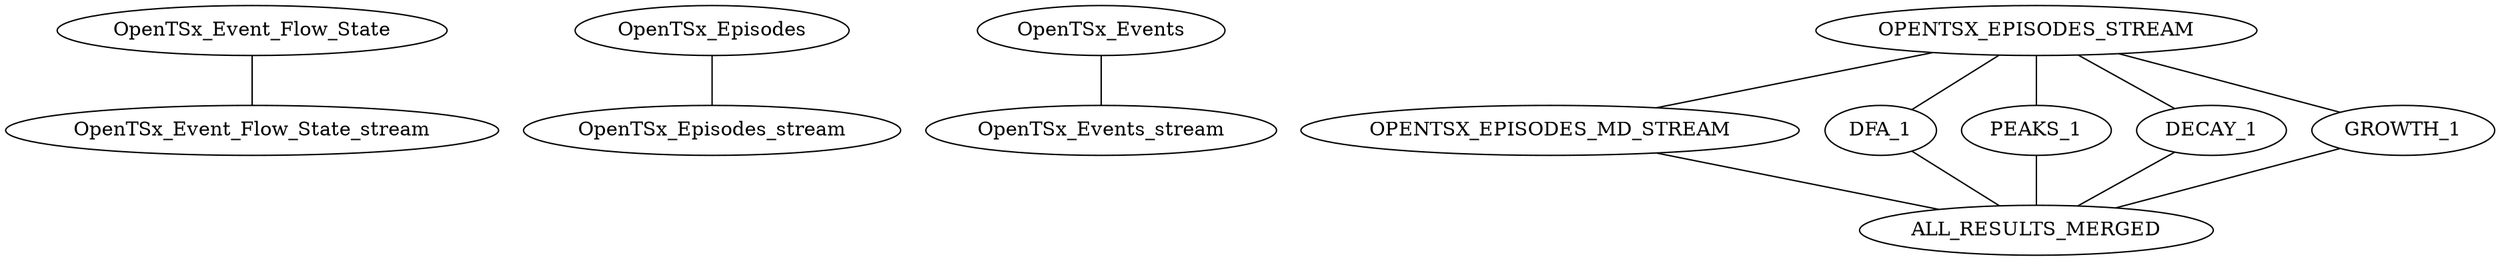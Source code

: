 strict graph G {
  OpenTSx_Event_Flow_State [ label="OpenTSx_Event_Flow_State" ];
  OpenTSx_Event_Flow_State_stream [ label="OpenTSx_Event_Flow_State_stream" ];
  OpenTSx_Episodes [ label="OpenTSx_Episodes" ];
  OpenTSx_Episodes_stream [ label="OpenTSx_Episodes_stream" ];
  OpenTSx_Events [ label="OpenTSx_Events" ];
  OpenTSx_Events_stream [ label="OpenTSx_Events_stream" ];
  OPENTSX_EPISODES_STREAM [ label="OPENTSX_EPISODES_STREAM" ];
  OPENTSX_EPISODES_MD_STREAM [ label="OPENTSX_EPISODES_MD_STREAM" ];
  DFA_1 [ label="DFA_1" ];
  PEAKS_1 [ label="PEAKS_1" ];
  DECAY_1 [ label="DECAY_1" ];
  GROWTH_1 [ label="GROWTH_1" ];
  ALL_RESULTS_MERGED [ label="ALL_RESULTS_MERGED" ];
  OpenTSx_Event_Flow_State -- OpenTSx_Event_Flow_State_stream;
  OpenTSx_Episodes -- OpenTSx_Episodes_stream;
  OpenTSx_Events -- OpenTSx_Events_stream;
  OPENTSX_EPISODES_STREAM -- OPENTSX_EPISODES_MD_STREAM;
  OPENTSX_EPISODES_STREAM -- DFA_1;
  OPENTSX_EPISODES_STREAM -- PEAKS_1;
  OPENTSX_EPISODES_STREAM -- DECAY_1;
  OPENTSX_EPISODES_STREAM -- GROWTH_1;
  OPENTSX_EPISODES_MD_STREAM -- ALL_RESULTS_MERGED;
  GROWTH_1 -- ALL_RESULTS_MERGED;
  DFA_1 -- ALL_RESULTS_MERGED;
  PEAKS_1 -- ALL_RESULTS_MERGED;
  DECAY_1 -- ALL_RESULTS_MERGED;
}
